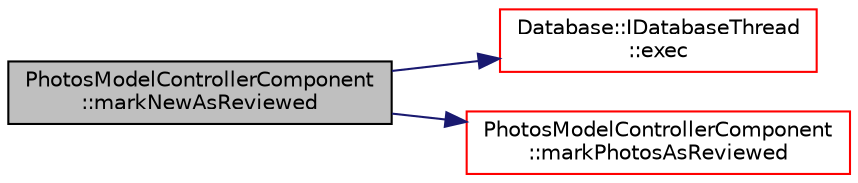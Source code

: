 digraph "PhotosModelControllerComponent::markNewAsReviewed"
{
 // LATEX_PDF_SIZE
  edge [fontname="Helvetica",fontsize="10",labelfontname="Helvetica",labelfontsize="10"];
  node [fontname="Helvetica",fontsize="10",shape=record];
  rankdir="LR";
  Node1 [label="PhotosModelControllerComponent\l::markNewAsReviewed",height=0.2,width=0.4,color="black", fillcolor="grey75", style="filled", fontcolor="black",tooltip=" "];
  Node1 -> Node2 [color="midnightblue",fontsize="10",style="solid",fontname="Helvetica"];
  Node2 [label="Database::IDatabaseThread\l::exec",height=0.2,width=0.4,color="red", fillcolor="white", style="filled",URL="$struct_database_1_1_i_database_thread.html#aa25e04d591d1bfd1e414ce086b2af93e",tooltip=" "];
  Node1 -> Node5 [color="midnightblue",fontsize="10",style="solid",fontname="Helvetica"];
  Node5 [label="PhotosModelControllerComponent\l::markPhotosAsReviewed",height=0.2,width=0.4,color="red", fillcolor="white", style="filled",URL="$class_photos_model_controller_component.html#aa27d6c4f3ce129b777554aeadcc122b2",tooltip=" "];
}
